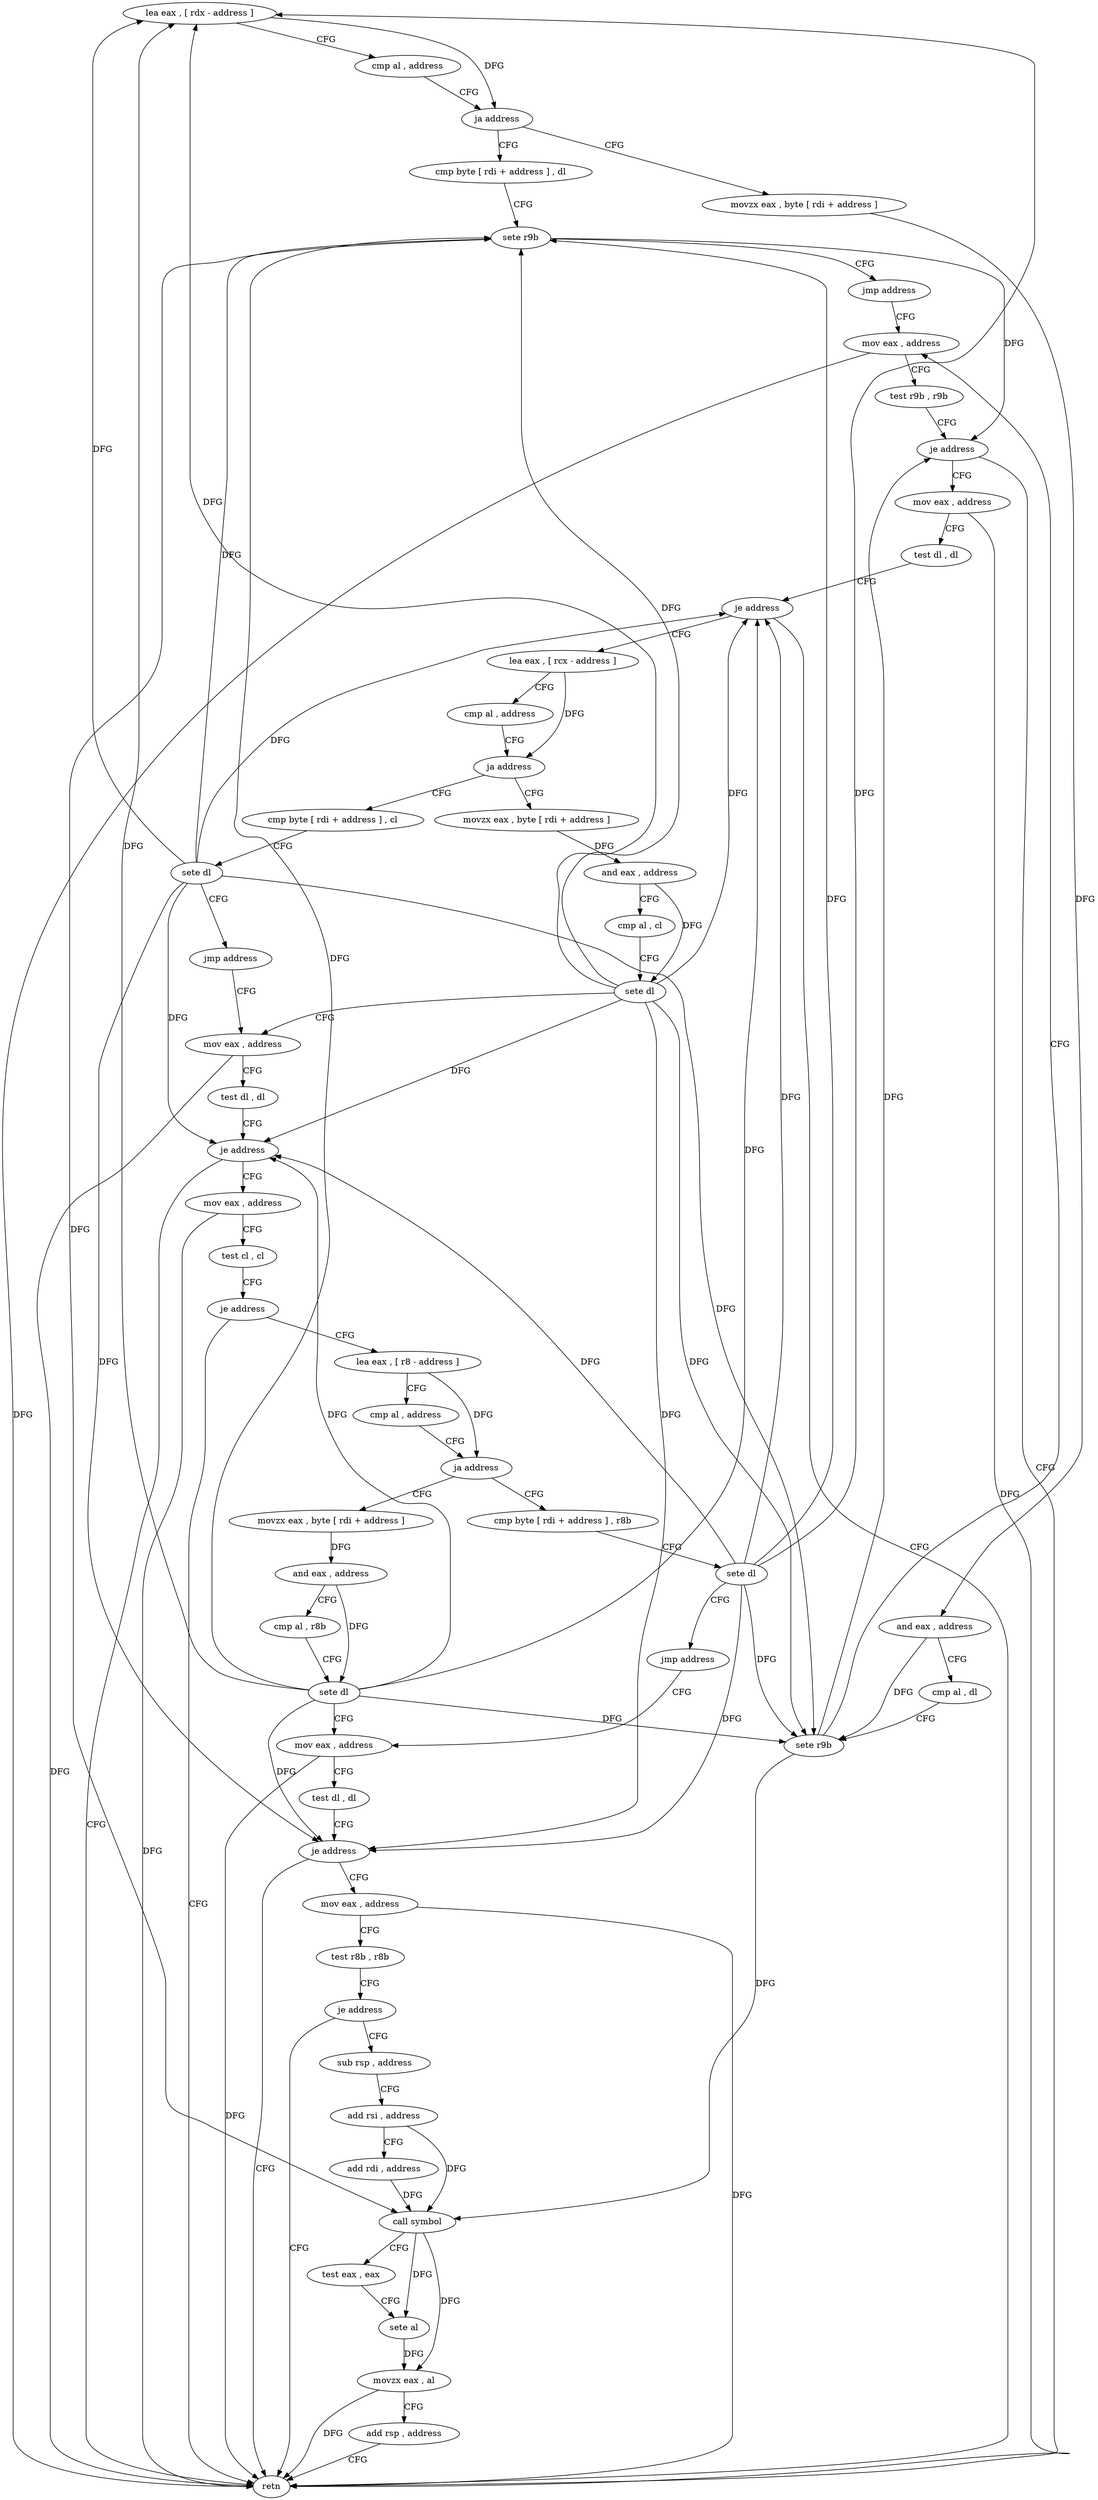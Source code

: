 digraph "func" {
"210611" [label = "lea eax , [ rdx - address ]" ]
"210614" [label = "cmp al , address" ]
"210616" [label = "ja address" ]
"210762" [label = "cmp byte [ rdi + address ] , dl" ]
"210622" [label = "movzx eax , byte [ rdi + address ]" ]
"210765" [label = "sete r9b" ]
"210769" [label = "jmp address" ]
"210635" [label = "mov eax , address" ]
"210626" [label = "and eax , address" ]
"210629" [label = "cmp al , dl" ]
"210631" [label = "sete r9b" ]
"210640" [label = "test r9b , r9b" ]
"210643" [label = "je address" ]
"210760" [label = "retn" ]
"210645" [label = "mov eax , address" ]
"210650" [label = "test dl , dl" ]
"210652" [label = "je address" ]
"210654" [label = "lea eax , [ rcx - address ]" ]
"210657" [label = "cmp al , address" ]
"210659" [label = "ja address" ]
"210774" [label = "cmp byte [ rdi + address ] , cl" ]
"210661" [label = "movzx eax , byte [ rdi + address ]" ]
"210777" [label = "sete dl" ]
"210780" [label = "jmp address" ]
"210673" [label = "mov eax , address" ]
"210665" [label = "and eax , address" ]
"210668" [label = "cmp al , cl" ]
"210670" [label = "sete dl" ]
"210678" [label = "test dl , dl" ]
"210680" [label = "je address" ]
"210682" [label = "mov eax , address" ]
"210687" [label = "test cl , cl" ]
"210689" [label = "je address" ]
"210691" [label = "lea eax , [ r8 - address ]" ]
"210695" [label = "cmp al , address" ]
"210697" [label = "ja address" ]
"210782" [label = "cmp byte [ rdi + address ] , r8b" ]
"210699" [label = "movzx eax , byte [ rdi + address ]" ]
"210786" [label = "sete dl" ]
"210789" [label = "jmp address" ]
"210712" [label = "mov eax , address" ]
"210703" [label = "and eax , address" ]
"210706" [label = "cmp al , r8b" ]
"210709" [label = "sete dl" ]
"210717" [label = "test dl , dl" ]
"210719" [label = "je address" ]
"210721" [label = "mov eax , address" ]
"210726" [label = "test r8b , r8b" ]
"210729" [label = "je address" ]
"210731" [label = "sub rsp , address" ]
"210735" [label = "add rsi , address" ]
"210739" [label = "add rdi , address" ]
"210743" [label = "call symbol" ]
"210748" [label = "test eax , eax" ]
"210750" [label = "sete al" ]
"210753" [label = "movzx eax , al" ]
"210756" [label = "add rsp , address" ]
"210611" -> "210614" [ label = "CFG" ]
"210611" -> "210616" [ label = "DFG" ]
"210614" -> "210616" [ label = "CFG" ]
"210616" -> "210762" [ label = "CFG" ]
"210616" -> "210622" [ label = "CFG" ]
"210762" -> "210765" [ label = "CFG" ]
"210622" -> "210626" [ label = "DFG" ]
"210765" -> "210769" [ label = "CFG" ]
"210765" -> "210643" [ label = "DFG" ]
"210765" -> "210743" [ label = "DFG" ]
"210769" -> "210635" [ label = "CFG" ]
"210635" -> "210640" [ label = "CFG" ]
"210635" -> "210760" [ label = "DFG" ]
"210626" -> "210629" [ label = "CFG" ]
"210626" -> "210631" [ label = "DFG" ]
"210629" -> "210631" [ label = "CFG" ]
"210631" -> "210635" [ label = "CFG" ]
"210631" -> "210643" [ label = "DFG" ]
"210631" -> "210743" [ label = "DFG" ]
"210640" -> "210643" [ label = "CFG" ]
"210643" -> "210760" [ label = "CFG" ]
"210643" -> "210645" [ label = "CFG" ]
"210645" -> "210650" [ label = "CFG" ]
"210645" -> "210760" [ label = "DFG" ]
"210650" -> "210652" [ label = "CFG" ]
"210652" -> "210760" [ label = "CFG" ]
"210652" -> "210654" [ label = "CFG" ]
"210654" -> "210657" [ label = "CFG" ]
"210654" -> "210659" [ label = "DFG" ]
"210657" -> "210659" [ label = "CFG" ]
"210659" -> "210774" [ label = "CFG" ]
"210659" -> "210661" [ label = "CFG" ]
"210774" -> "210777" [ label = "CFG" ]
"210661" -> "210665" [ label = "DFG" ]
"210777" -> "210780" [ label = "CFG" ]
"210777" -> "210611" [ label = "DFG" ]
"210777" -> "210765" [ label = "DFG" ]
"210777" -> "210631" [ label = "DFG" ]
"210777" -> "210652" [ label = "DFG" ]
"210777" -> "210680" [ label = "DFG" ]
"210777" -> "210719" [ label = "DFG" ]
"210780" -> "210673" [ label = "CFG" ]
"210673" -> "210678" [ label = "CFG" ]
"210673" -> "210760" [ label = "DFG" ]
"210665" -> "210668" [ label = "CFG" ]
"210665" -> "210670" [ label = "DFG" ]
"210668" -> "210670" [ label = "CFG" ]
"210670" -> "210673" [ label = "CFG" ]
"210670" -> "210611" [ label = "DFG" ]
"210670" -> "210765" [ label = "DFG" ]
"210670" -> "210631" [ label = "DFG" ]
"210670" -> "210652" [ label = "DFG" ]
"210670" -> "210680" [ label = "DFG" ]
"210670" -> "210719" [ label = "DFG" ]
"210678" -> "210680" [ label = "CFG" ]
"210680" -> "210760" [ label = "CFG" ]
"210680" -> "210682" [ label = "CFG" ]
"210682" -> "210687" [ label = "CFG" ]
"210682" -> "210760" [ label = "DFG" ]
"210687" -> "210689" [ label = "CFG" ]
"210689" -> "210760" [ label = "CFG" ]
"210689" -> "210691" [ label = "CFG" ]
"210691" -> "210695" [ label = "CFG" ]
"210691" -> "210697" [ label = "DFG" ]
"210695" -> "210697" [ label = "CFG" ]
"210697" -> "210782" [ label = "CFG" ]
"210697" -> "210699" [ label = "CFG" ]
"210782" -> "210786" [ label = "CFG" ]
"210699" -> "210703" [ label = "DFG" ]
"210786" -> "210789" [ label = "CFG" ]
"210786" -> "210611" [ label = "DFG" ]
"210786" -> "210765" [ label = "DFG" ]
"210786" -> "210631" [ label = "DFG" ]
"210786" -> "210652" [ label = "DFG" ]
"210786" -> "210680" [ label = "DFG" ]
"210786" -> "210719" [ label = "DFG" ]
"210789" -> "210712" [ label = "CFG" ]
"210712" -> "210717" [ label = "CFG" ]
"210712" -> "210760" [ label = "DFG" ]
"210703" -> "210706" [ label = "CFG" ]
"210703" -> "210709" [ label = "DFG" ]
"210706" -> "210709" [ label = "CFG" ]
"210709" -> "210712" [ label = "CFG" ]
"210709" -> "210611" [ label = "DFG" ]
"210709" -> "210765" [ label = "DFG" ]
"210709" -> "210631" [ label = "DFG" ]
"210709" -> "210652" [ label = "DFG" ]
"210709" -> "210680" [ label = "DFG" ]
"210709" -> "210719" [ label = "DFG" ]
"210717" -> "210719" [ label = "CFG" ]
"210719" -> "210760" [ label = "CFG" ]
"210719" -> "210721" [ label = "CFG" ]
"210721" -> "210726" [ label = "CFG" ]
"210721" -> "210760" [ label = "DFG" ]
"210726" -> "210729" [ label = "CFG" ]
"210729" -> "210760" [ label = "CFG" ]
"210729" -> "210731" [ label = "CFG" ]
"210731" -> "210735" [ label = "CFG" ]
"210735" -> "210739" [ label = "CFG" ]
"210735" -> "210743" [ label = "DFG" ]
"210739" -> "210743" [ label = "DFG" ]
"210743" -> "210748" [ label = "CFG" ]
"210743" -> "210750" [ label = "DFG" ]
"210743" -> "210753" [ label = "DFG" ]
"210748" -> "210750" [ label = "CFG" ]
"210750" -> "210753" [ label = "DFG" ]
"210753" -> "210756" [ label = "CFG" ]
"210753" -> "210760" [ label = "DFG" ]
"210756" -> "210760" [ label = "CFG" ]
}

